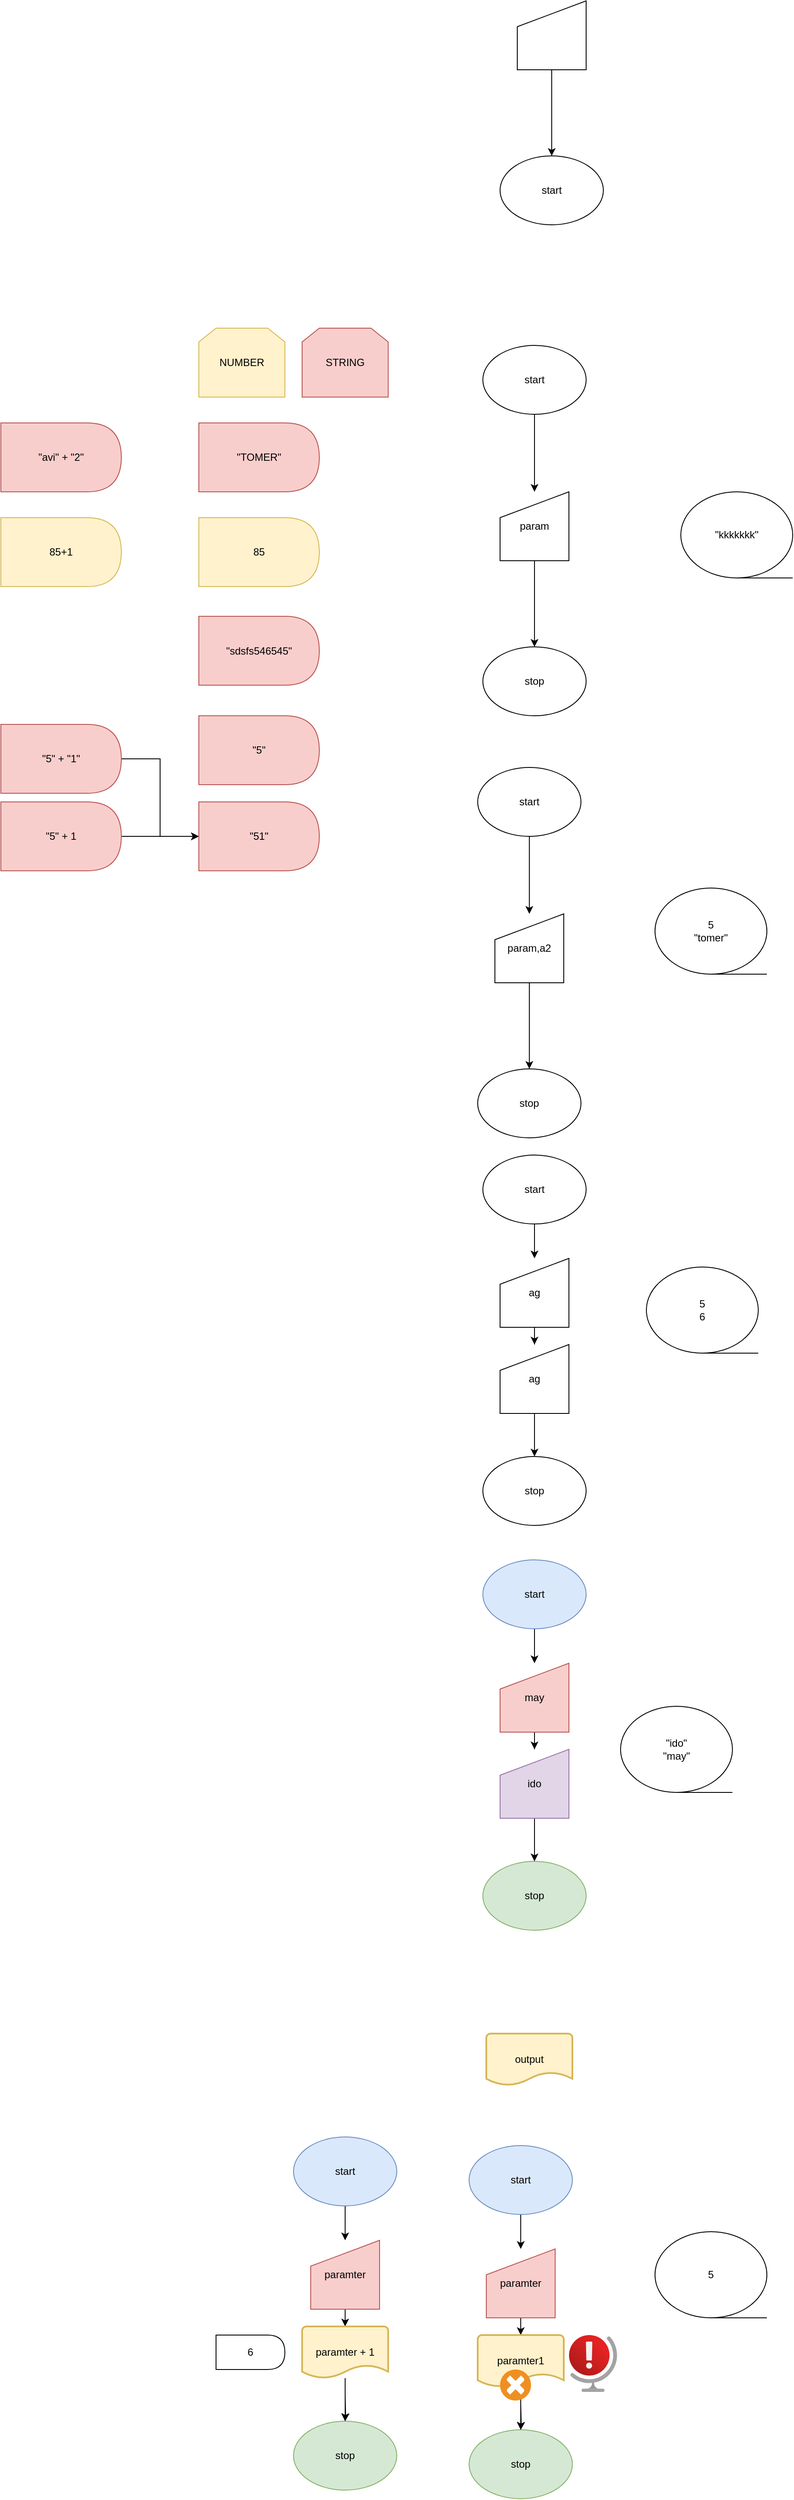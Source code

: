 <mxfile version="20.7.4" type="device"><diagram id="7VV7IjyiTYg_wDCO5agA" name="‫עמוד-1‬"><mxGraphModel dx="1816" dy="1657" grid="1" gridSize="10" guides="1" tooltips="1" connect="1" arrows="1" fold="1" page="1" pageScale="1" pageWidth="827" pageHeight="1169" math="0" shadow="0"><root><mxCell id="0"/><mxCell id="1" parent="0"/><mxCell id="TdXtjU_YiYVD7EjODgRz-1" value="start" style="ellipse;whiteSpace=wrap;html=1;" vertex="1" parent="1"><mxGeometry x="320" y="50" width="120" height="80" as="geometry"/></mxCell><mxCell id="TdXtjU_YiYVD7EjODgRz-4" value="" style="edgeStyle=orthogonalEdgeStyle;rounded=0;orthogonalLoop=1;jettySize=auto;html=1;" edge="1" parent="1" source="TdXtjU_YiYVD7EjODgRz-2" target="TdXtjU_YiYVD7EjODgRz-1"><mxGeometry relative="1" as="geometry"/></mxCell><mxCell id="TdXtjU_YiYVD7EjODgRz-2" value="" style="shape=manualInput;whiteSpace=wrap;html=1;" vertex="1" parent="1"><mxGeometry x="340" y="-130" width="80" height="80" as="geometry"/></mxCell><mxCell id="TdXtjU_YiYVD7EjODgRz-5" value="" style="shape=image;html=1;verticalAlign=top;verticalLabelPosition=bottom;labelBackgroundColor=#ffffff;imageAspect=0;aspect=fixed;image=https://cdn1.iconfinder.com/data/icons/social-media-vol-3/24/_x-128.png" vertex="1" parent="1"><mxGeometry x="312" y="-90" width="128" height="128" as="geometry"/></mxCell><mxCell id="TdXtjU_YiYVD7EjODgRz-22" value="" style="edgeStyle=orthogonalEdgeStyle;rounded=0;orthogonalLoop=1;jettySize=auto;html=1;" edge="1" parent="1" source="TdXtjU_YiYVD7EjODgRz-6" target="TdXtjU_YiYVD7EjODgRz-8"><mxGeometry relative="1" as="geometry"/></mxCell><mxCell id="TdXtjU_YiYVD7EjODgRz-6" value="start" style="ellipse;whiteSpace=wrap;html=1;" vertex="1" parent="1"><mxGeometry x="300" y="270" width="120" height="80" as="geometry"/></mxCell><mxCell id="TdXtjU_YiYVD7EjODgRz-7" value="stop" style="ellipse;whiteSpace=wrap;html=1;" vertex="1" parent="1"><mxGeometry x="300" y="620" width="120" height="80" as="geometry"/></mxCell><mxCell id="TdXtjU_YiYVD7EjODgRz-23" value="" style="edgeStyle=orthogonalEdgeStyle;rounded=0;orthogonalLoop=1;jettySize=auto;html=1;" edge="1" parent="1" source="TdXtjU_YiYVD7EjODgRz-8" target="TdXtjU_YiYVD7EjODgRz-7"><mxGeometry relative="1" as="geometry"/></mxCell><mxCell id="TdXtjU_YiYVD7EjODgRz-8" value="param" style="shape=manualInput;whiteSpace=wrap;html=1;" vertex="1" parent="1"><mxGeometry x="320" y="440" width="80" height="80" as="geometry"/></mxCell><mxCell id="TdXtjU_YiYVD7EjODgRz-25" value="&quot;TOMER&quot;" style="shape=delay;whiteSpace=wrap;html=1;fillColor=#f8cecc;strokeColor=#b85450;" vertex="1" parent="1"><mxGeometry x="-30" y="360" width="140" height="80" as="geometry"/></mxCell><mxCell id="TdXtjU_YiYVD7EjODgRz-26" value="NUMBER" style="shape=loopLimit;whiteSpace=wrap;html=1;fillColor=#fff2cc;strokeColor=#d6b656;" vertex="1" parent="1"><mxGeometry x="-30" y="250" width="100" height="80" as="geometry"/></mxCell><mxCell id="TdXtjU_YiYVD7EjODgRz-27" value="STRING" style="shape=loopLimit;whiteSpace=wrap;html=1;fillColor=#f8cecc;strokeColor=#b85450;" vertex="1" parent="1"><mxGeometry x="90" y="250" width="100" height="80" as="geometry"/></mxCell><mxCell id="TdXtjU_YiYVD7EjODgRz-28" value="85" style="shape=delay;whiteSpace=wrap;html=1;fillColor=#fff2cc;strokeColor=#d6b656;" vertex="1" parent="1"><mxGeometry x="-30" y="470" width="140" height="80" as="geometry"/></mxCell><mxCell id="TdXtjU_YiYVD7EjODgRz-29" value="&quot;sdsfs546545&quot;" style="shape=delay;whiteSpace=wrap;html=1;fillColor=#f8cecc;strokeColor=#b85450;" vertex="1" parent="1"><mxGeometry x="-30" y="584.5" width="140" height="80" as="geometry"/></mxCell><mxCell id="TdXtjU_YiYVD7EjODgRz-30" value="&quot;5&quot;" style="shape=delay;whiteSpace=wrap;html=1;fillColor=#f8cecc;strokeColor=#b85450;" vertex="1" parent="1"><mxGeometry x="-30" y="700" width="140" height="80" as="geometry"/></mxCell><mxCell id="TdXtjU_YiYVD7EjODgRz-36" value="85+1" style="shape=delay;whiteSpace=wrap;html=1;fillColor=#fff2cc;strokeColor=#d6b656;" vertex="1" parent="1"><mxGeometry x="-260" y="470" width="140" height="80" as="geometry"/></mxCell><mxCell id="TdXtjU_YiYVD7EjODgRz-42" style="edgeStyle=orthogonalEdgeStyle;rounded=0;orthogonalLoop=1;jettySize=auto;html=1;entryX=0;entryY=0.5;entryDx=0;entryDy=0;" edge="1" parent="1" source="TdXtjU_YiYVD7EjODgRz-37" target="TdXtjU_YiYVD7EjODgRz-41"><mxGeometry relative="1" as="geometry"/></mxCell><mxCell id="TdXtjU_YiYVD7EjODgRz-37" value="&quot;5&quot; + &quot;1&quot;" style="shape=delay;whiteSpace=wrap;html=1;fillColor=#f8cecc;strokeColor=#b85450;" vertex="1" parent="1"><mxGeometry x="-260" y="710" width="140" height="80" as="geometry"/></mxCell><mxCell id="TdXtjU_YiYVD7EjODgRz-43" value="" style="edgeStyle=orthogonalEdgeStyle;rounded=0;orthogonalLoop=1;jettySize=auto;html=1;" edge="1" parent="1" source="TdXtjU_YiYVD7EjODgRz-38" target="TdXtjU_YiYVD7EjODgRz-41"><mxGeometry relative="1" as="geometry"/></mxCell><mxCell id="TdXtjU_YiYVD7EjODgRz-38" value="&quot;5&quot; + 1" style="shape=delay;whiteSpace=wrap;html=1;fillColor=#f8cecc;strokeColor=#b85450;" vertex="1" parent="1"><mxGeometry x="-260" y="800" width="140" height="80" as="geometry"/></mxCell><mxCell id="TdXtjU_YiYVD7EjODgRz-39" value="&quot;avi&quot; + &quot;2&quot;" style="shape=delay;whiteSpace=wrap;html=1;fillColor=#f8cecc;strokeColor=#b85450;" vertex="1" parent="1"><mxGeometry x="-260" y="360" width="140" height="80" as="geometry"/></mxCell><mxCell id="TdXtjU_YiYVD7EjODgRz-41" value="&quot;51&quot;" style="shape=delay;whiteSpace=wrap;html=1;fillColor=#f8cecc;strokeColor=#b85450;" vertex="1" parent="1"><mxGeometry x="-30" y="800" width="140" height="80" as="geometry"/></mxCell><mxCell id="TdXtjU_YiYVD7EjODgRz-44" value="&quot;kkkkkkk&quot;" style="shape=tapeData;whiteSpace=wrap;html=1;perimeter=ellipsePerimeter;" vertex="1" parent="1"><mxGeometry x="530" y="440" width="130" height="100" as="geometry"/></mxCell><mxCell id="TdXtjU_YiYVD7EjODgRz-45" value="" style="edgeStyle=orthogonalEdgeStyle;rounded=0;orthogonalLoop=1;jettySize=auto;html=1;" edge="1" parent="1" source="TdXtjU_YiYVD7EjODgRz-46" target="TdXtjU_YiYVD7EjODgRz-49"><mxGeometry relative="1" as="geometry"/></mxCell><mxCell id="TdXtjU_YiYVD7EjODgRz-46" value="start" style="ellipse;whiteSpace=wrap;html=1;" vertex="1" parent="1"><mxGeometry x="294" y="760" width="120" height="80" as="geometry"/></mxCell><mxCell id="TdXtjU_YiYVD7EjODgRz-47" value="stop" style="ellipse;whiteSpace=wrap;html=1;" vertex="1" parent="1"><mxGeometry x="294" y="1110" width="120" height="80" as="geometry"/></mxCell><mxCell id="TdXtjU_YiYVD7EjODgRz-48" value="" style="edgeStyle=orthogonalEdgeStyle;rounded=0;orthogonalLoop=1;jettySize=auto;html=1;" edge="1" parent="1" source="TdXtjU_YiYVD7EjODgRz-49" target="TdXtjU_YiYVD7EjODgRz-47"><mxGeometry relative="1" as="geometry"/></mxCell><mxCell id="TdXtjU_YiYVD7EjODgRz-49" value="param,a2" style="shape=manualInput;whiteSpace=wrap;html=1;" vertex="1" parent="1"><mxGeometry x="314" y="930" width="80" height="80" as="geometry"/></mxCell><mxCell id="TdXtjU_YiYVD7EjODgRz-50" value="5&lt;br&gt;&quot;tomer&quot;" style="shape=tapeData;whiteSpace=wrap;html=1;perimeter=ellipsePerimeter;" vertex="1" parent="1"><mxGeometry x="500" y="900" width="130" height="100" as="geometry"/></mxCell><mxCell id="TdXtjU_YiYVD7EjODgRz-51" value="" style="edgeStyle=orthogonalEdgeStyle;rounded=0;orthogonalLoop=1;jettySize=auto;html=1;" edge="1" parent="1" source="TdXtjU_YiYVD7EjODgRz-52" target="TdXtjU_YiYVD7EjODgRz-55"><mxGeometry relative="1" as="geometry"/></mxCell><mxCell id="TdXtjU_YiYVD7EjODgRz-52" value="start" style="ellipse;whiteSpace=wrap;html=1;" vertex="1" parent="1"><mxGeometry x="300" y="1210" width="120" height="80" as="geometry"/></mxCell><mxCell id="TdXtjU_YiYVD7EjODgRz-53" value="stop" style="ellipse;whiteSpace=wrap;html=1;" vertex="1" parent="1"><mxGeometry x="300" y="1560" width="120" height="80" as="geometry"/></mxCell><mxCell id="TdXtjU_YiYVD7EjODgRz-54" value="" style="edgeStyle=orthogonalEdgeStyle;rounded=0;orthogonalLoop=1;jettySize=auto;html=1;startArrow=none;" edge="1" parent="1" source="TdXtjU_YiYVD7EjODgRz-56" target="TdXtjU_YiYVD7EjODgRz-53"><mxGeometry relative="1" as="geometry"/></mxCell><mxCell id="TdXtjU_YiYVD7EjODgRz-69" value="" style="edgeStyle=orthogonalEdgeStyle;rounded=0;orthogonalLoop=1;jettySize=auto;html=1;" edge="1" parent="1" source="TdXtjU_YiYVD7EjODgRz-55" target="TdXtjU_YiYVD7EjODgRz-56"><mxGeometry relative="1" as="geometry"/></mxCell><mxCell id="TdXtjU_YiYVD7EjODgRz-55" value="ag" style="shape=manualInput;whiteSpace=wrap;html=1;" vertex="1" parent="1"><mxGeometry x="320" y="1330" width="80" height="80" as="geometry"/></mxCell><mxCell id="TdXtjU_YiYVD7EjODgRz-56" value="ag" style="shape=manualInput;whiteSpace=wrap;html=1;" vertex="1" parent="1"><mxGeometry x="320" y="1430" width="80" height="80" as="geometry"/></mxCell><mxCell id="TdXtjU_YiYVD7EjODgRz-58" value="5&lt;br&gt;6" style="shape=tapeData;whiteSpace=wrap;html=1;perimeter=ellipsePerimeter;" vertex="1" parent="1"><mxGeometry x="490" y="1340" width="130" height="100" as="geometry"/></mxCell><mxCell id="TdXtjU_YiYVD7EjODgRz-59" value="" style="edgeStyle=orthogonalEdgeStyle;rounded=0;orthogonalLoop=1;jettySize=auto;html=1;" edge="1" parent="1" source="TdXtjU_YiYVD7EjODgRz-60" target="TdXtjU_YiYVD7EjODgRz-63"><mxGeometry relative="1" as="geometry"/></mxCell><mxCell id="TdXtjU_YiYVD7EjODgRz-60" value="start" style="ellipse;whiteSpace=wrap;html=1;fillColor=#dae8fc;strokeColor=#6c8ebf;" vertex="1" parent="1"><mxGeometry x="300" y="1680" width="120" height="80" as="geometry"/></mxCell><mxCell id="TdXtjU_YiYVD7EjODgRz-61" value="stop" style="ellipse;whiteSpace=wrap;html=1;fillColor=#d5e8d4;strokeColor=#82b366;" vertex="1" parent="1"><mxGeometry x="300" y="2030" width="120" height="80" as="geometry"/></mxCell><mxCell id="TdXtjU_YiYVD7EjODgRz-62" value="" style="edgeStyle=orthogonalEdgeStyle;rounded=0;orthogonalLoop=1;jettySize=auto;html=1;startArrow=none;" edge="1" parent="1" source="TdXtjU_YiYVD7EjODgRz-64" target="TdXtjU_YiYVD7EjODgRz-61"><mxGeometry relative="1" as="geometry"/></mxCell><mxCell id="TdXtjU_YiYVD7EjODgRz-68" value="" style="edgeStyle=orthogonalEdgeStyle;rounded=0;orthogonalLoop=1;jettySize=auto;html=1;" edge="1" parent="1" source="TdXtjU_YiYVD7EjODgRz-63" target="TdXtjU_YiYVD7EjODgRz-64"><mxGeometry relative="1" as="geometry"/></mxCell><mxCell id="TdXtjU_YiYVD7EjODgRz-63" value="may" style="shape=manualInput;whiteSpace=wrap;html=1;fillColor=#f8cecc;strokeColor=#b85450;" vertex="1" parent="1"><mxGeometry x="320" y="1800" width="80" height="80" as="geometry"/></mxCell><mxCell id="TdXtjU_YiYVD7EjODgRz-64" value="ido" style="shape=manualInput;whiteSpace=wrap;html=1;fillColor=#e1d5e7;strokeColor=#9673a6;" vertex="1" parent="1"><mxGeometry x="320" y="1900" width="80" height="80" as="geometry"/></mxCell><mxCell id="TdXtjU_YiYVD7EjODgRz-66" value="&quot;ido&quot;&lt;br&gt;&quot;may&quot;" style="shape=tapeData;whiteSpace=wrap;html=1;perimeter=ellipsePerimeter;" vertex="1" parent="1"><mxGeometry x="460" y="1850" width="130" height="100" as="geometry"/></mxCell><mxCell id="TdXtjU_YiYVD7EjODgRz-70" value="output" style="strokeWidth=2;html=1;shape=mxgraph.flowchart.document2;whiteSpace=wrap;size=0.25;fillColor=#fff2cc;strokeColor=#d6b656;" vertex="1" parent="1"><mxGeometry x="304" y="2230" width="100" height="60" as="geometry"/></mxCell><mxCell id="TdXtjU_YiYVD7EjODgRz-71" value="" style="edgeStyle=orthogonalEdgeStyle;rounded=0;orthogonalLoop=1;jettySize=auto;html=1;" edge="1" parent="1" source="TdXtjU_YiYVD7EjODgRz-72" target="TdXtjU_YiYVD7EjODgRz-76"><mxGeometry relative="1" as="geometry"/></mxCell><mxCell id="TdXtjU_YiYVD7EjODgRz-72" value="start" style="ellipse;whiteSpace=wrap;html=1;fillColor=#dae8fc;strokeColor=#6c8ebf;" vertex="1" parent="1"><mxGeometry x="284" y="2360" width="120" height="80" as="geometry"/></mxCell><mxCell id="TdXtjU_YiYVD7EjODgRz-73" value="stop" style="ellipse;whiteSpace=wrap;html=1;fillColor=#d5e8d4;strokeColor=#82b366;" vertex="1" parent="1"><mxGeometry x="284" y="2690" width="120" height="80" as="geometry"/></mxCell><mxCell id="TdXtjU_YiYVD7EjODgRz-74" value="" style="edgeStyle=orthogonalEdgeStyle;rounded=0;orthogonalLoop=1;jettySize=auto;html=1;startArrow=none;" edge="1" parent="1" target="TdXtjU_YiYVD7EjODgRz-73"><mxGeometry relative="1" as="geometry"><mxPoint x="344" y="2660" as="sourcePoint"/></mxGeometry></mxCell><mxCell id="TdXtjU_YiYVD7EjODgRz-75" value="" style="edgeStyle=orthogonalEdgeStyle;rounded=0;orthogonalLoop=1;jettySize=auto;html=1;" edge="1" parent="1" source="TdXtjU_YiYVD7EjODgRz-76"><mxGeometry relative="1" as="geometry"><mxPoint x="344" y="2580" as="targetPoint"/></mxGeometry></mxCell><mxCell id="TdXtjU_YiYVD7EjODgRz-76" value="paramter" style="shape=manualInput;whiteSpace=wrap;html=1;fillColor=#f8cecc;strokeColor=#b85450;" vertex="1" parent="1"><mxGeometry x="304" y="2480" width="80" height="80" as="geometry"/></mxCell><mxCell id="TdXtjU_YiYVD7EjODgRz-79" value="" style="edgeStyle=orthogonalEdgeStyle;rounded=0;orthogonalLoop=1;jettySize=auto;html=1;" edge="1" parent="1" source="TdXtjU_YiYVD7EjODgRz-78" target="TdXtjU_YiYVD7EjODgRz-73"><mxGeometry relative="1" as="geometry"/></mxCell><mxCell id="TdXtjU_YiYVD7EjODgRz-78" value="paramter1" style="strokeWidth=2;html=1;shape=mxgraph.flowchart.document2;whiteSpace=wrap;size=0.25;fillColor=#fff2cc;strokeColor=#d6b656;" vertex="1" parent="1"><mxGeometry x="294" y="2580" width="100" height="60" as="geometry"/></mxCell><mxCell id="TdXtjU_YiYVD7EjODgRz-82" value="" style="edgeStyle=orthogonalEdgeStyle;rounded=0;orthogonalLoop=1;jettySize=auto;html=1;" edge="1" parent="1" source="TdXtjU_YiYVD7EjODgRz-83" target="TdXtjU_YiYVD7EjODgRz-87"><mxGeometry relative="1" as="geometry"/></mxCell><mxCell id="TdXtjU_YiYVD7EjODgRz-83" value="start" style="ellipse;whiteSpace=wrap;html=1;fillColor=#dae8fc;strokeColor=#6c8ebf;" vertex="1" parent="1"><mxGeometry x="80" y="2350" width="120" height="80" as="geometry"/></mxCell><mxCell id="TdXtjU_YiYVD7EjODgRz-84" value="stop" style="ellipse;whiteSpace=wrap;html=1;fillColor=#d5e8d4;strokeColor=#82b366;" vertex="1" parent="1"><mxGeometry x="80" y="2680" width="120" height="80" as="geometry"/></mxCell><mxCell id="TdXtjU_YiYVD7EjODgRz-85" value="" style="edgeStyle=orthogonalEdgeStyle;rounded=0;orthogonalLoop=1;jettySize=auto;html=1;startArrow=none;" edge="1" parent="1" target="TdXtjU_YiYVD7EjODgRz-84"><mxGeometry relative="1" as="geometry"><mxPoint x="140" y="2650" as="sourcePoint"/></mxGeometry></mxCell><mxCell id="TdXtjU_YiYVD7EjODgRz-86" value="" style="edgeStyle=orthogonalEdgeStyle;rounded=0;orthogonalLoop=1;jettySize=auto;html=1;" edge="1" parent="1" source="TdXtjU_YiYVD7EjODgRz-87"><mxGeometry relative="1" as="geometry"><mxPoint x="140" y="2570" as="targetPoint"/></mxGeometry></mxCell><mxCell id="TdXtjU_YiYVD7EjODgRz-87" value="paramter" style="shape=manualInput;whiteSpace=wrap;html=1;fillColor=#f8cecc;strokeColor=#b85450;" vertex="1" parent="1"><mxGeometry x="100" y="2470" width="80" height="80" as="geometry"/></mxCell><mxCell id="TdXtjU_YiYVD7EjODgRz-88" value="" style="edgeStyle=orthogonalEdgeStyle;rounded=0;orthogonalLoop=1;jettySize=auto;html=1;" edge="1" parent="1" source="TdXtjU_YiYVD7EjODgRz-89" target="TdXtjU_YiYVD7EjODgRz-84"><mxGeometry relative="1" as="geometry"/></mxCell><mxCell id="TdXtjU_YiYVD7EjODgRz-89" value="&lt;div style=&quot;direction: rtl;&quot;&gt;paramter + 1&lt;/div&gt;" style="strokeWidth=2;html=1;shape=mxgraph.flowchart.document2;whiteSpace=wrap;size=0.25;fillColor=#fff2cc;strokeColor=#d6b656;" vertex="1" parent="1"><mxGeometry x="90" y="2570" width="100" height="60" as="geometry"/></mxCell><mxCell id="TdXtjU_YiYVD7EjODgRz-91" value="" style="aspect=fixed;html=1;points=[];align=center;image;fontSize=12;image=img/lib/azure2/general/Globe_Error.svg;" vertex="1" parent="1"><mxGeometry x="400" y="2580" width="56.0" height="66" as="geometry"/></mxCell><mxCell id="TdXtjU_YiYVD7EjODgRz-92" value="" style="shadow=0;dashed=0;html=1;strokeColor=none;fillColor=#EF8F21;labelPosition=center;verticalLabelPosition=bottom;verticalAlign=top;align=center;outlineConnect=0;shape=mxgraph.veeam.failed;" vertex="1" parent="1"><mxGeometry x="320" y="2620" width="36" height="36" as="geometry"/></mxCell><mxCell id="TdXtjU_YiYVD7EjODgRz-94" value="5" style="shape=tapeData;whiteSpace=wrap;html=1;perimeter=ellipsePerimeter;" vertex="1" parent="1"><mxGeometry x="500" y="2460" width="130" height="100" as="geometry"/></mxCell><mxCell id="TdXtjU_YiYVD7EjODgRz-98" value="6" style="shape=delay;whiteSpace=wrap;html=1;" vertex="1" parent="1"><mxGeometry x="-10" y="2580" width="80" height="40" as="geometry"/></mxCell></root></mxGraphModel></diagram></mxfile>
